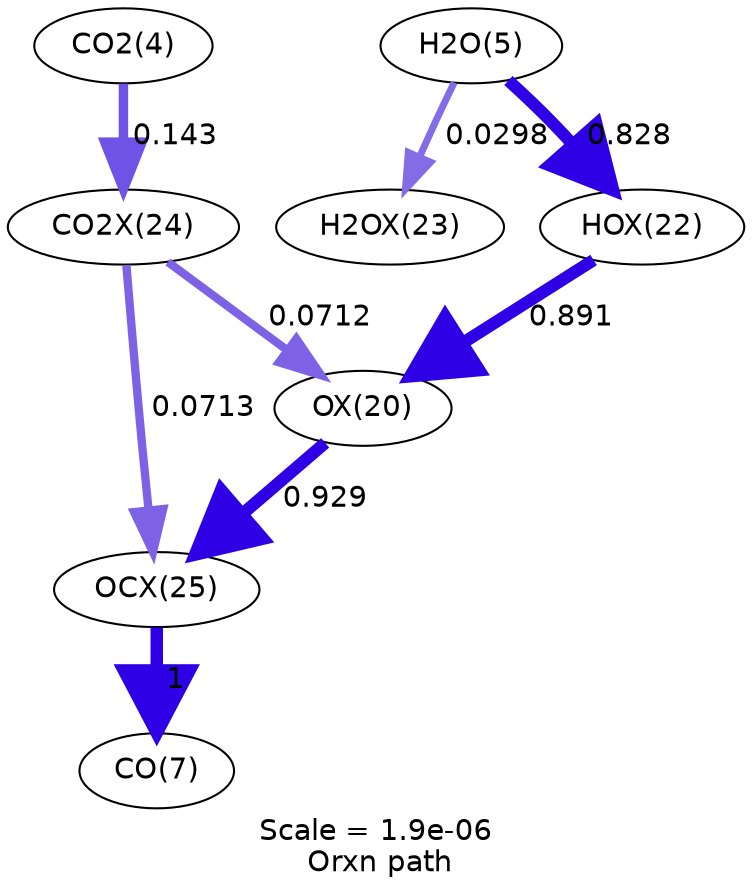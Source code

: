 digraph reaction_paths {
center=1;
s26 -> s24[fontname="Helvetica", style="setlinewidth(5.91)", arrowsize=2.96, color="0.7, 1.39, 0.9"
, label=" 0.891"];
s24 -> s29[fontname="Helvetica", style="setlinewidth(5.94)", arrowsize=2.97, color="0.7, 1.43, 0.9"
, label=" 0.929"];
s28 -> s24[fontname="Helvetica", style="setlinewidth(4.01)", arrowsize=2, color="0.7, 0.571, 0.9"
, label=" 0.0712"];
s6 -> s26[fontname="Helvetica", style="setlinewidth(5.86)", arrowsize=2.93, color="0.7, 1.33, 0.9"
, label=" 0.828"];
s6 -> s27[fontname="Helvetica", style="setlinewidth(3.35)", arrowsize=1.67, color="0.7, 0.53, 0.9"
, label=" 0.0298"];
s29 -> s8[fontname="Helvetica", style="setlinewidth(6)", arrowsize=3, color="0.7, 1.5, 0.9"
, label=" 1"];
s28 -> s29[fontname="Helvetica", style="setlinewidth(4.01)", arrowsize=2, color="0.7, 0.571, 0.9"
, label=" 0.0713"];
s5 -> s28[fontname="Helvetica", style="setlinewidth(4.53)", arrowsize=2.26, color="0.7, 0.643, 0.9"
, label=" 0.143"];
s5 [ fontname="Helvetica", label="CO2(4)"];
s6 [ fontname="Helvetica", label="H2O(5)"];
s8 [ fontname="Helvetica", label="CO(7)"];
s24 [ fontname="Helvetica", label="OX(20)"];
s26 [ fontname="Helvetica", label="HOX(22)"];
s27 [ fontname="Helvetica", label="H2OX(23)"];
s28 [ fontname="Helvetica", label="CO2X(24)"];
s29 [ fontname="Helvetica", label="OCX(25)"];
 label = "Scale = 1.9e-06\l Orxn path";
 fontname = "Helvetica";
}
